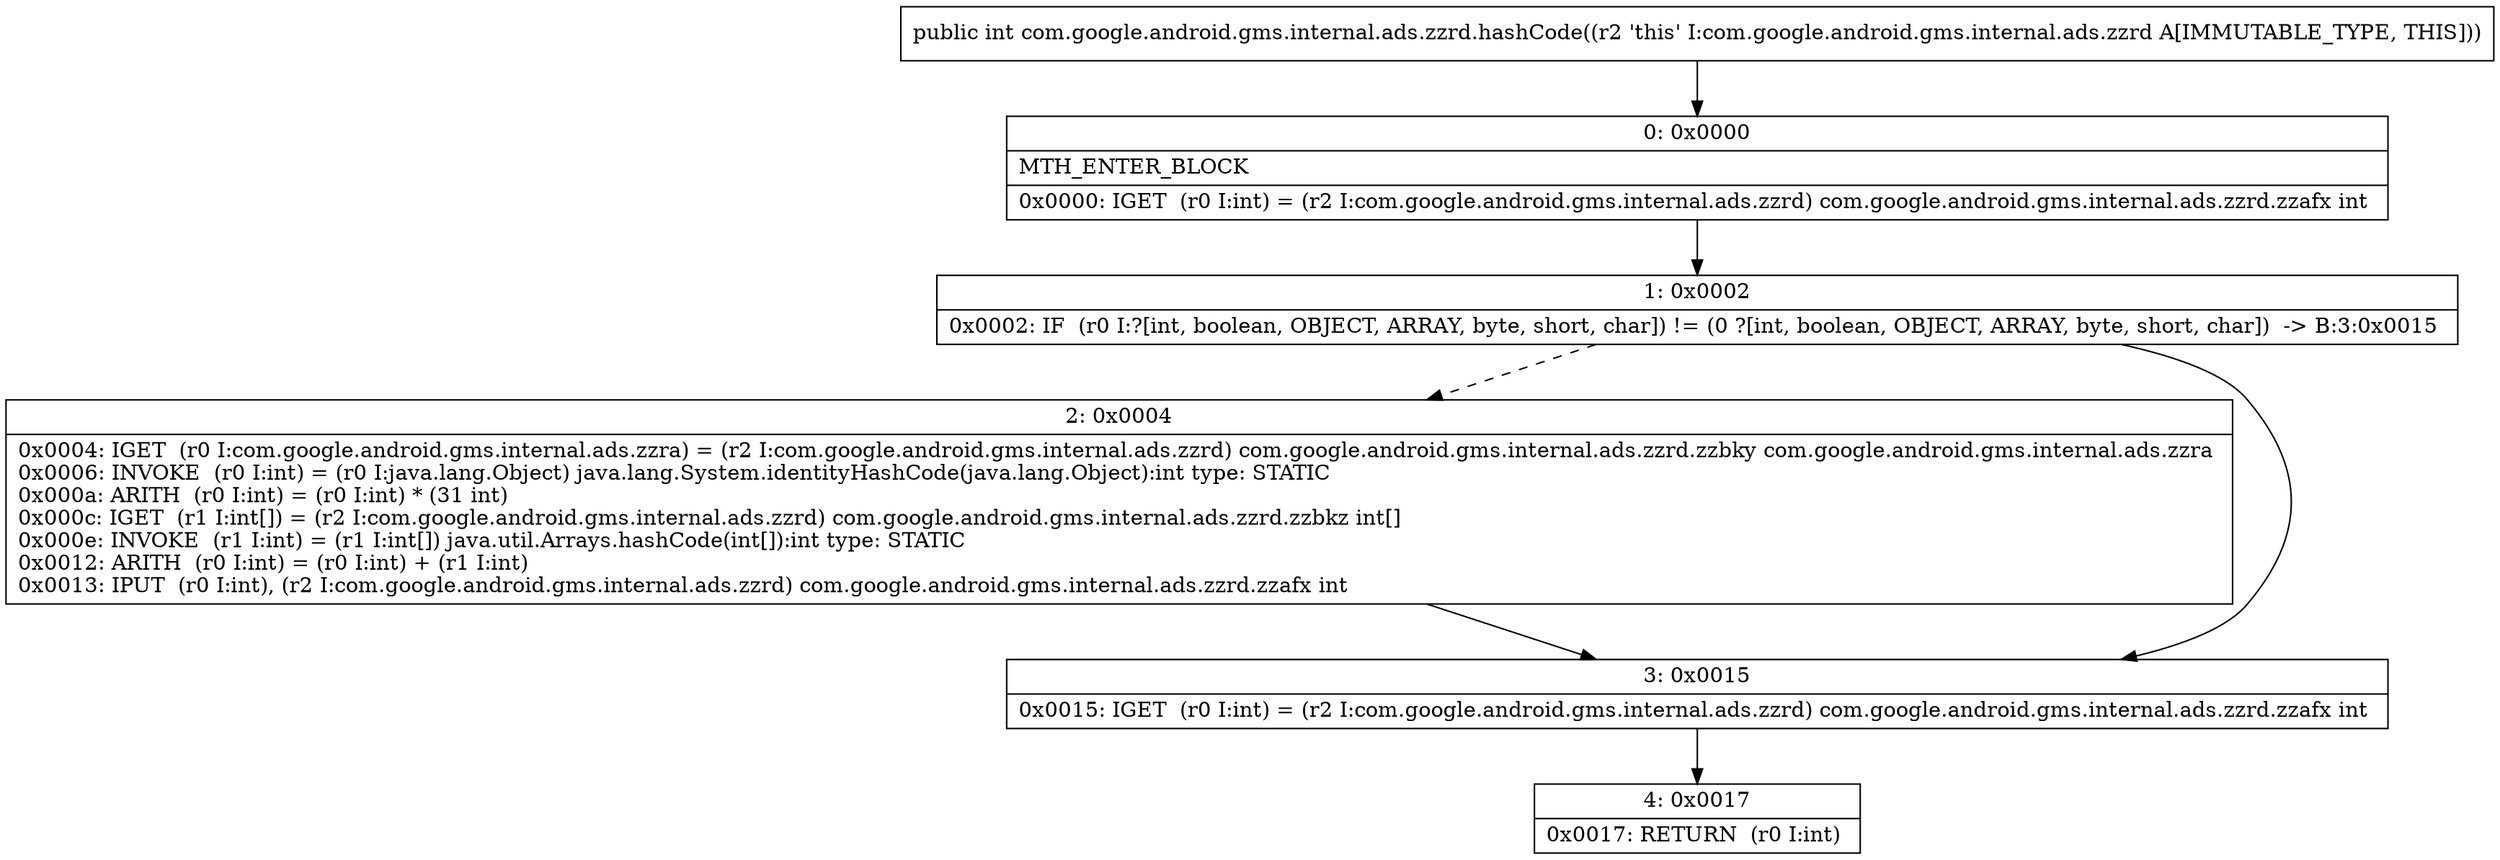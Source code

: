 digraph "CFG forcom.google.android.gms.internal.ads.zzrd.hashCode()I" {
Node_0 [shape=record,label="{0\:\ 0x0000|MTH_ENTER_BLOCK\l|0x0000: IGET  (r0 I:int) = (r2 I:com.google.android.gms.internal.ads.zzrd) com.google.android.gms.internal.ads.zzrd.zzafx int \l}"];
Node_1 [shape=record,label="{1\:\ 0x0002|0x0002: IF  (r0 I:?[int, boolean, OBJECT, ARRAY, byte, short, char]) != (0 ?[int, boolean, OBJECT, ARRAY, byte, short, char])  \-\> B:3:0x0015 \l}"];
Node_2 [shape=record,label="{2\:\ 0x0004|0x0004: IGET  (r0 I:com.google.android.gms.internal.ads.zzra) = (r2 I:com.google.android.gms.internal.ads.zzrd) com.google.android.gms.internal.ads.zzrd.zzbky com.google.android.gms.internal.ads.zzra \l0x0006: INVOKE  (r0 I:int) = (r0 I:java.lang.Object) java.lang.System.identityHashCode(java.lang.Object):int type: STATIC \l0x000a: ARITH  (r0 I:int) = (r0 I:int) * (31 int) \l0x000c: IGET  (r1 I:int[]) = (r2 I:com.google.android.gms.internal.ads.zzrd) com.google.android.gms.internal.ads.zzrd.zzbkz int[] \l0x000e: INVOKE  (r1 I:int) = (r1 I:int[]) java.util.Arrays.hashCode(int[]):int type: STATIC \l0x0012: ARITH  (r0 I:int) = (r0 I:int) + (r1 I:int) \l0x0013: IPUT  (r0 I:int), (r2 I:com.google.android.gms.internal.ads.zzrd) com.google.android.gms.internal.ads.zzrd.zzafx int \l}"];
Node_3 [shape=record,label="{3\:\ 0x0015|0x0015: IGET  (r0 I:int) = (r2 I:com.google.android.gms.internal.ads.zzrd) com.google.android.gms.internal.ads.zzrd.zzafx int \l}"];
Node_4 [shape=record,label="{4\:\ 0x0017|0x0017: RETURN  (r0 I:int) \l}"];
MethodNode[shape=record,label="{public int com.google.android.gms.internal.ads.zzrd.hashCode((r2 'this' I:com.google.android.gms.internal.ads.zzrd A[IMMUTABLE_TYPE, THIS])) }"];
MethodNode -> Node_0;
Node_0 -> Node_1;
Node_1 -> Node_2[style=dashed];
Node_1 -> Node_3;
Node_2 -> Node_3;
Node_3 -> Node_4;
}

